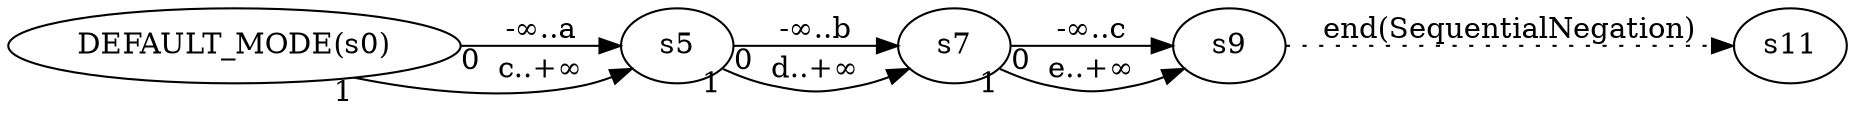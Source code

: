 digraph ATN {
  rankdir=LR;

  "DEFAULT_MODE(s0)" -> s5 [label="-∞..a" taillabel=0]
  s5 -> s7 [label="-∞..b" taillabel=0]
  s7 -> s9 [label="-∞..c" taillabel=0]
  s9 -> s11 [label="end(SequentialNegation)" style=dotted]
  s7 -> s9 [label="e..+∞" taillabel=1]
  s5 -> s7 [label="d..+∞" taillabel=1]
  "DEFAULT_MODE(s0)" -> s5 [label="c..+∞" taillabel=1]
}